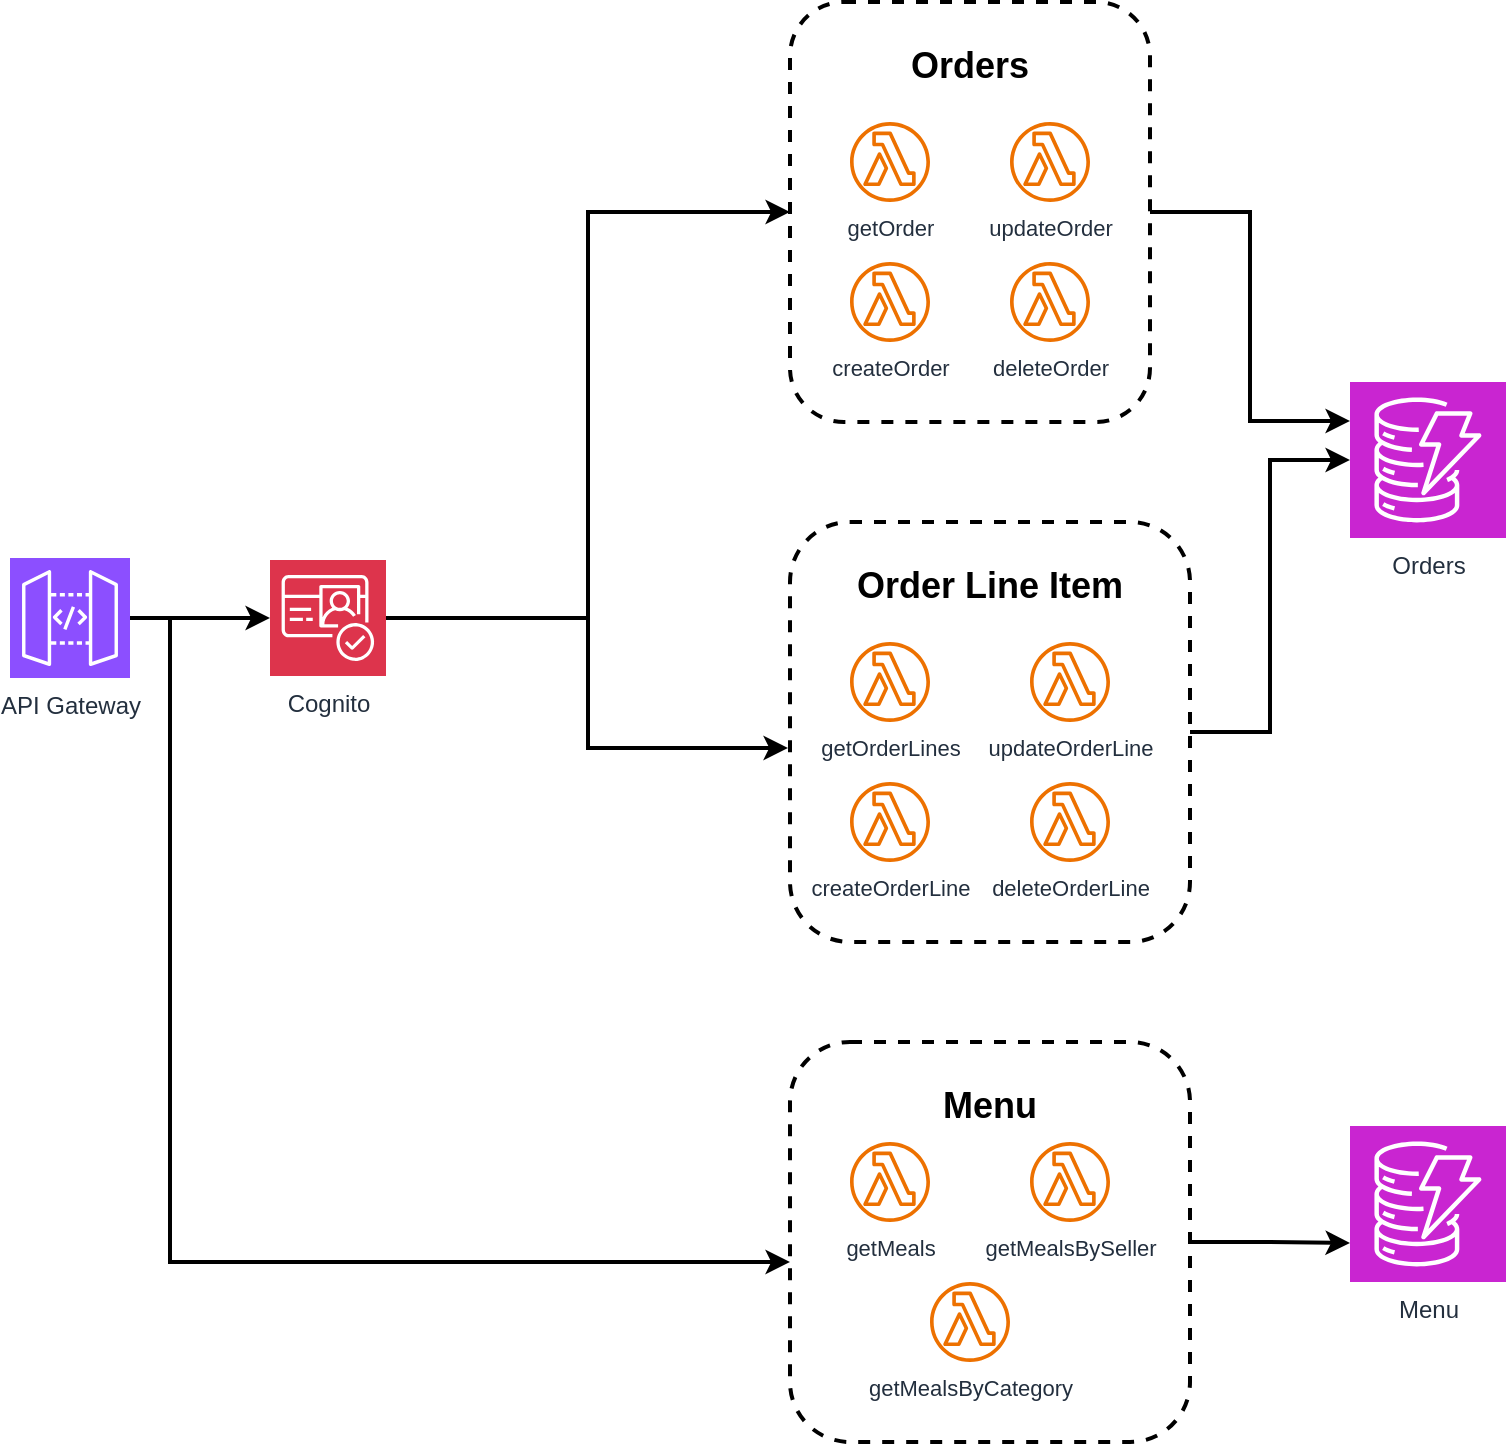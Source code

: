 <mxfile version="22.0.4" type="github">
  <diagram name="Page-1" id="tLUKC1qzw2Slo4-duKms">
    <mxGraphModel dx="2074" dy="790" grid="1" gridSize="10" guides="1" tooltips="1" connect="1" arrows="1" fold="1" page="1" pageScale="1" pageWidth="850" pageHeight="1100" math="0" shadow="0">
      <root>
        <mxCell id="0" />
        <mxCell id="1" parent="0" />
        <mxCell id="wwumjlqmDL7pZVhDalBl-24" style="edgeStyle=orthogonalEdgeStyle;rounded=0;orthogonalLoop=1;jettySize=auto;html=1;entryX=0;entryY=0.5;entryDx=0;entryDy=0;entryPerimeter=0;strokeWidth=2;" edge="1" parent="1" source="wwumjlqmDL7pZVhDalBl-1" target="wwumjlqmDL7pZVhDalBl-18">
          <mxGeometry relative="1" as="geometry">
            <mxPoint x="200" y="318" as="targetPoint" />
          </mxGeometry>
        </mxCell>
        <mxCell id="wwumjlqmDL7pZVhDalBl-1" value="API Gateway" style="sketch=0;points=[[0,0,0],[0.25,0,0],[0.5,0,0],[0.75,0,0],[1,0,0],[0,1,0],[0.25,1,0],[0.5,1,0],[0.75,1,0],[1,1,0],[0,0.25,0],[0,0.5,0],[0,0.75,0],[1,0.25,0],[1,0.5,0],[1,0.75,0]];outlineConnect=0;fontColor=#232F3E;fillColor=#8C4FFF;strokeColor=#ffffff;dashed=0;verticalLabelPosition=bottom;verticalAlign=top;align=center;html=1;fontSize=12;fontStyle=0;aspect=fixed;shape=mxgraph.aws4.resourceIcon;resIcon=mxgraph.aws4.api_gateway;" vertex="1" parent="1">
          <mxGeometry x="70" y="288" width="60" height="60" as="geometry" />
        </mxCell>
        <mxCell id="wwumjlqmDL7pZVhDalBl-6" value="getOrderLines" style="sketch=0;outlineConnect=0;fontColor=#232F3E;gradientColor=none;fillColor=#ED7100;strokeColor=none;dashed=0;verticalLabelPosition=bottom;verticalAlign=top;align=center;html=1;fontSize=11;fontStyle=0;aspect=fixed;pointerEvents=1;shape=mxgraph.aws4.lambda_function;" vertex="1" parent="1">
          <mxGeometry x="490" y="330" width="40" height="40" as="geometry" />
        </mxCell>
        <mxCell id="wwumjlqmDL7pZVhDalBl-7" value="createOrderLine" style="sketch=0;outlineConnect=0;fontColor=#232F3E;gradientColor=none;fillColor=#ED7100;strokeColor=none;dashed=0;verticalLabelPosition=bottom;verticalAlign=top;align=center;html=1;fontSize=11;fontStyle=0;aspect=fixed;pointerEvents=1;shape=mxgraph.aws4.lambda_function;" vertex="1" parent="1">
          <mxGeometry x="490" y="400" width="40" height="40" as="geometry" />
        </mxCell>
        <mxCell id="wwumjlqmDL7pZVhDalBl-8" value="updateOrderLine" style="sketch=0;outlineConnect=0;fontColor=#232F3E;gradientColor=none;fillColor=#ED7100;strokeColor=none;dashed=0;verticalLabelPosition=bottom;verticalAlign=top;align=center;html=1;fontSize=11;fontStyle=0;aspect=fixed;pointerEvents=1;shape=mxgraph.aws4.lambda_function;" vertex="1" parent="1">
          <mxGeometry x="580" y="330" width="40" height="40" as="geometry" />
        </mxCell>
        <mxCell id="wwumjlqmDL7pZVhDalBl-9" value="deleteOrderLine" style="sketch=0;outlineConnect=0;fontColor=#232F3E;gradientColor=none;fillColor=#ED7100;strokeColor=none;dashed=0;verticalLabelPosition=bottom;verticalAlign=top;align=center;html=1;fontSize=11;fontStyle=0;aspect=fixed;pointerEvents=1;shape=mxgraph.aws4.lambda_function;" vertex="1" parent="1">
          <mxGeometry x="580" y="400" width="40" height="40" as="geometry" />
        </mxCell>
        <mxCell id="wwumjlqmDL7pZVhDalBl-10" value="getMeals" style="sketch=0;outlineConnect=0;fontColor=#232F3E;gradientColor=none;fillColor=#ED7100;strokeColor=none;dashed=0;verticalLabelPosition=bottom;verticalAlign=top;align=center;html=1;fontSize=11;fontStyle=0;aspect=fixed;pointerEvents=1;shape=mxgraph.aws4.lambda_function;" vertex="1" parent="1">
          <mxGeometry x="490" y="580" width="40" height="40" as="geometry" />
        </mxCell>
        <mxCell id="wwumjlqmDL7pZVhDalBl-11" value="getMealsByCategory" style="sketch=0;outlineConnect=0;fontColor=#232F3E;gradientColor=none;fillColor=#ED7100;strokeColor=none;dashed=0;verticalLabelPosition=bottom;verticalAlign=top;align=center;html=1;fontSize=11;fontStyle=0;aspect=fixed;pointerEvents=1;shape=mxgraph.aws4.lambda_function;" vertex="1" parent="1">
          <mxGeometry x="530" y="650" width="40" height="40" as="geometry" />
        </mxCell>
        <mxCell id="wwumjlqmDL7pZVhDalBl-12" value="getMealsBySeller" style="sketch=0;outlineConnect=0;fontColor=#232F3E;gradientColor=none;fillColor=#ED7100;strokeColor=none;dashed=0;verticalLabelPosition=bottom;verticalAlign=top;align=center;html=1;fontSize=11;fontStyle=0;aspect=fixed;pointerEvents=1;shape=mxgraph.aws4.lambda_function;" vertex="1" parent="1">
          <mxGeometry x="580" y="580" width="40" height="40" as="geometry" />
        </mxCell>
        <mxCell id="wwumjlqmDL7pZVhDalBl-29" style="edgeStyle=orthogonalEdgeStyle;rounded=0;orthogonalLoop=1;jettySize=auto;html=1;strokeWidth=2;" edge="1" parent="1" source="wwumjlqmDL7pZVhDalBl-15" target="wwumjlqmDL7pZVhDalBl-20">
          <mxGeometry relative="1" as="geometry" />
        </mxCell>
        <mxCell id="wwumjlqmDL7pZVhDalBl-15" value="&lt;h2&gt;Order Line Item&lt;/h2&gt;" style="rounded=1;whiteSpace=wrap;html=1;fontColor=#;fillColor=none;dashed=1;strokeWidth=2;glass=0;shadow=0;verticalAlign=top;" vertex="1" parent="1">
          <mxGeometry x="460" y="270" width="200" height="210" as="geometry" />
        </mxCell>
        <mxCell id="wwumjlqmDL7pZVhDalBl-16" value="&lt;h2&gt;Menu&lt;/h2&gt;" style="rounded=1;whiteSpace=wrap;html=1;fontColor=#;fillColor=none;dashed=1;strokeWidth=2;glass=0;shadow=0;verticalAlign=top;" vertex="1" parent="1">
          <mxGeometry x="460" y="530" width="200" height="200" as="geometry" />
        </mxCell>
        <mxCell id="wwumjlqmDL7pZVhDalBl-17" value="" style="group" vertex="1" connectable="0" parent="1">
          <mxGeometry x="460" y="10" width="180" height="210" as="geometry" />
        </mxCell>
        <mxCell id="wwumjlqmDL7pZVhDalBl-2" value="getOrder" style="sketch=0;outlineConnect=0;fontColor=#232F3E;gradientColor=none;fillColor=#ED7100;strokeColor=none;dashed=0;verticalLabelPosition=bottom;verticalAlign=top;align=center;html=1;fontSize=11;fontStyle=0;aspect=fixed;pointerEvents=1;shape=mxgraph.aws4.lambda_function;" vertex="1" parent="wwumjlqmDL7pZVhDalBl-17">
          <mxGeometry x="30" y="60" width="40" height="40" as="geometry" />
        </mxCell>
        <mxCell id="wwumjlqmDL7pZVhDalBl-3" value="createOrder" style="sketch=0;outlineConnect=0;fontColor=#232F3E;gradientColor=none;fillColor=#ED7100;strokeColor=none;dashed=0;verticalLabelPosition=bottom;verticalAlign=top;align=center;html=1;fontSize=11;fontStyle=0;aspect=fixed;pointerEvents=1;shape=mxgraph.aws4.lambda_function;" vertex="1" parent="wwumjlqmDL7pZVhDalBl-17">
          <mxGeometry x="30" y="130" width="40" height="40" as="geometry" />
        </mxCell>
        <mxCell id="wwumjlqmDL7pZVhDalBl-4" value="updateOrder" style="sketch=0;outlineConnect=0;fontColor=#232F3E;gradientColor=none;fillColor=#ED7100;strokeColor=none;dashed=0;verticalLabelPosition=bottom;verticalAlign=top;align=center;html=1;fontSize=11;fontStyle=0;aspect=fixed;pointerEvents=1;shape=mxgraph.aws4.lambda_function;" vertex="1" parent="wwumjlqmDL7pZVhDalBl-17">
          <mxGeometry x="110" y="60" width="40" height="40" as="geometry" />
        </mxCell>
        <mxCell id="wwumjlqmDL7pZVhDalBl-5" value="deleteOrder" style="sketch=0;outlineConnect=0;fontColor=#232F3E;gradientColor=none;fillColor=#ED7100;strokeColor=none;dashed=0;verticalLabelPosition=bottom;verticalAlign=top;align=center;html=1;fontSize=11;fontStyle=0;aspect=fixed;pointerEvents=1;shape=mxgraph.aws4.lambda_function;" vertex="1" parent="wwumjlqmDL7pZVhDalBl-17">
          <mxGeometry x="110" y="130" width="40" height="40" as="geometry" />
        </mxCell>
        <mxCell id="wwumjlqmDL7pZVhDalBl-14" value="&lt;h2&gt;Orders&lt;/h2&gt;" style="rounded=1;whiteSpace=wrap;html=1;fontColor=#;fillColor=none;dashed=1;strokeWidth=2;glass=0;shadow=0;align=center;verticalAlign=top;" vertex="1" parent="wwumjlqmDL7pZVhDalBl-17">
          <mxGeometry width="180" height="210" as="geometry" />
        </mxCell>
        <mxCell id="wwumjlqmDL7pZVhDalBl-25" style="edgeStyle=orthogonalEdgeStyle;rounded=0;orthogonalLoop=1;jettySize=auto;html=1;entryX=0;entryY=0.5;entryDx=0;entryDy=0;strokeWidth=2;" edge="1" parent="1" source="wwumjlqmDL7pZVhDalBl-18" target="wwumjlqmDL7pZVhDalBl-14">
          <mxGeometry relative="1" as="geometry" />
        </mxCell>
        <mxCell id="wwumjlqmDL7pZVhDalBl-18" value="Cognito" style="sketch=0;points=[[0,0,0],[0.25,0,0],[0.5,0,0],[0.75,0,0],[1,0,0],[0,1,0],[0.25,1,0],[0.5,1,0],[0.75,1,0],[1,1,0],[0,0.25,0],[0,0.5,0],[0,0.75,0],[1,0.25,0],[1,0.5,0],[1,0.75,0]];outlineConnect=0;fontColor=#232F3E;fillColor=#DD344C;strokeColor=#ffffff;dashed=0;verticalLabelPosition=bottom;verticalAlign=top;align=center;html=1;fontSize=12;fontStyle=0;aspect=fixed;shape=mxgraph.aws4.resourceIcon;resIcon=mxgraph.aws4.cognito;" vertex="1" parent="1">
          <mxGeometry x="200" y="289" width="58" height="58" as="geometry" />
        </mxCell>
        <mxCell id="wwumjlqmDL7pZVhDalBl-20" value="Orders" style="sketch=0;points=[[0,0,0],[0.25,0,0],[0.5,0,0],[0.75,0,0],[1,0,0],[0,1,0],[0.25,1,0],[0.5,1,0],[0.75,1,0],[1,1,0],[0,0.25,0],[0,0.5,0],[0,0.75,0],[1,0.25,0],[1,0.5,0],[1,0.75,0]];outlineConnect=0;fontColor=#232F3E;fillColor=#C925D1;strokeColor=#ffffff;dashed=0;verticalLabelPosition=bottom;verticalAlign=top;align=center;html=1;fontSize=12;fontStyle=0;aspect=fixed;shape=mxgraph.aws4.resourceIcon;resIcon=mxgraph.aws4.dynamodb;" vertex="1" parent="1">
          <mxGeometry x="740" y="200" width="78" height="78" as="geometry" />
        </mxCell>
        <mxCell id="wwumjlqmDL7pZVhDalBl-21" value="Menu" style="sketch=0;points=[[0,0,0],[0.25,0,0],[0.5,0,0],[0.75,0,0],[1,0,0],[0,1,0],[0.25,1,0],[0.5,1,0],[0.75,1,0],[1,1,0],[0,0.25,0],[0,0.5,0],[0,0.75,0],[1,0.25,0],[1,0.5,0],[1,0.75,0]];outlineConnect=0;fontColor=#232F3E;fillColor=#C925D1;strokeColor=#ffffff;dashed=0;verticalLabelPosition=bottom;verticalAlign=top;align=center;html=1;fontSize=12;fontStyle=0;aspect=fixed;shape=mxgraph.aws4.resourceIcon;resIcon=mxgraph.aws4.dynamodb;" vertex="1" parent="1">
          <mxGeometry x="740" y="572" width="78" height="78" as="geometry" />
        </mxCell>
        <mxCell id="wwumjlqmDL7pZVhDalBl-26" style="edgeStyle=orthogonalEdgeStyle;rounded=0;orthogonalLoop=1;jettySize=auto;html=1;entryX=-0.005;entryY=0.538;entryDx=0;entryDy=0;entryPerimeter=0;strokeWidth=2;" edge="1" parent="1" source="wwumjlqmDL7pZVhDalBl-18" target="wwumjlqmDL7pZVhDalBl-15">
          <mxGeometry relative="1" as="geometry" />
        </mxCell>
        <mxCell id="wwumjlqmDL7pZVhDalBl-28" style="edgeStyle=orthogonalEdgeStyle;rounded=0;orthogonalLoop=1;jettySize=auto;html=1;entryX=0;entryY=0.25;entryDx=0;entryDy=0;entryPerimeter=0;strokeWidth=2;" edge="1" parent="1" source="wwumjlqmDL7pZVhDalBl-14" target="wwumjlqmDL7pZVhDalBl-20">
          <mxGeometry relative="1" as="geometry" />
        </mxCell>
        <mxCell id="wwumjlqmDL7pZVhDalBl-30" style="edgeStyle=orthogonalEdgeStyle;rounded=0;orthogonalLoop=1;jettySize=auto;html=1;entryX=0;entryY=0.75;entryDx=0;entryDy=0;entryPerimeter=0;strokeWidth=2;" edge="1" parent="1" source="wwumjlqmDL7pZVhDalBl-16" target="wwumjlqmDL7pZVhDalBl-21">
          <mxGeometry relative="1" as="geometry" />
        </mxCell>
        <mxCell id="wwumjlqmDL7pZVhDalBl-31" style="edgeStyle=orthogonalEdgeStyle;rounded=0;orthogonalLoop=1;jettySize=auto;html=1;entryX=0;entryY=0.55;entryDx=0;entryDy=0;entryPerimeter=0;strokeWidth=2;" edge="1" parent="1" source="wwumjlqmDL7pZVhDalBl-1" target="wwumjlqmDL7pZVhDalBl-16">
          <mxGeometry relative="1" as="geometry">
            <Array as="points">
              <mxPoint x="150" y="318" />
              <mxPoint x="150" y="640" />
            </Array>
          </mxGeometry>
        </mxCell>
      </root>
    </mxGraphModel>
  </diagram>
</mxfile>
